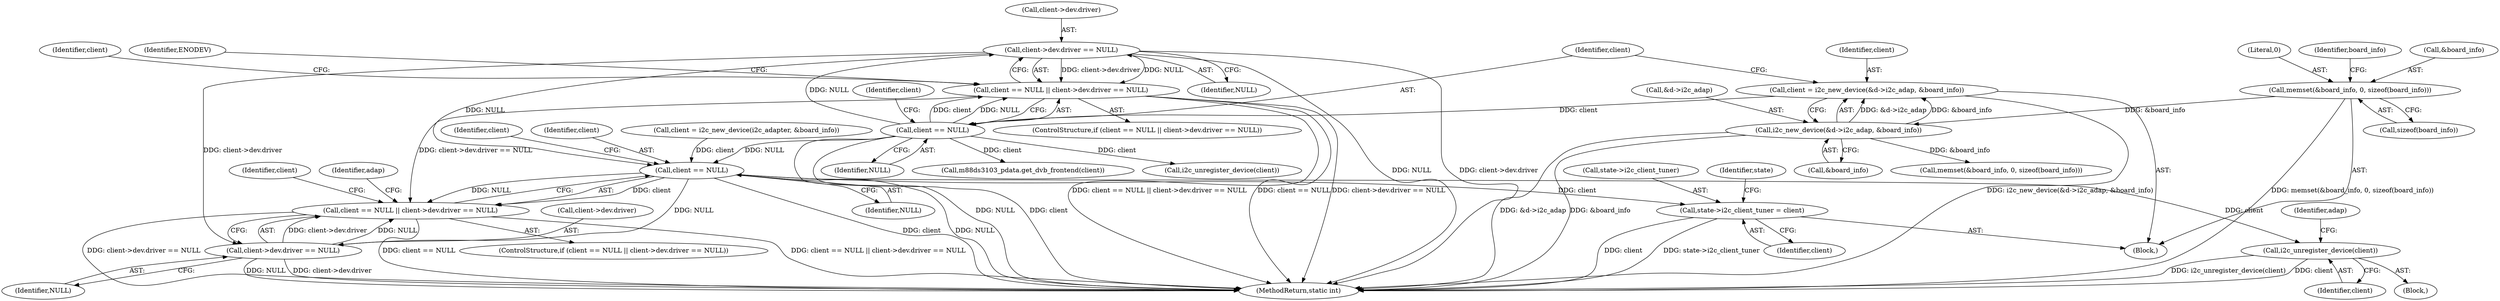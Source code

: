 digraph "0_linux_606142af57dad981b78707234cfbd15f9f7b7125_4@pointer" {
"1000406" [label="(Call,client->dev.driver == NULL)"];
"1000403" [label="(Call,client == NULL)"];
"1000392" [label="(Call,client = i2c_new_device(&d->i2c_adap, &board_info))"];
"1000394" [label="(Call,i2c_new_device(&d->i2c_adap, &board_info))"];
"1000367" [label="(Call,memset(&board_info, 0, sizeof(board_info)))"];
"1000402" [label="(Call,client == NULL || client->dev.driver == NULL)"];
"1000494" [label="(Call,client == NULL || client->dev.driver == NULL)"];
"1000495" [label="(Call,client == NULL)"];
"1000498" [label="(Call,client->dev.driver == NULL)"];
"1000528" [label="(Call,i2c_unregister_device(client))"];
"1000566" [label="(Call,state->i2c_client_tuner = client)"];
"1000529" [label="(Identifier,client)"];
"1000371" [label="(Call,sizeof(board_info))"];
"1000399" [label="(Call,&board_info)"];
"1000368" [label="(Call,&board_info)"];
"1000573" [label="(Identifier,state)"];
"1000570" [label="(Identifier,client)"];
"1000440" [label="(Call,m88ds3103_pdata.get_dvb_frontend(client))"];
"1000501" [label="(Identifier,client)"];
"1000528" [label="(Call,i2c_unregister_device(client))"];
"1000401" [label="(ControlStructure,if (client == NULL || client->dev.driver == NULL))"];
"1000523" [label="(Identifier,client)"];
"1000499" [label="(Call,client->dev.driver)"];
"1000402" [label="(Call,client == NULL || client->dev.driver == NULL)"];
"1000496" [label="(Identifier,client)"];
"1000504" [label="(Identifier,NULL)"];
"1000527" [label="(Block,)"];
"1000394" [label="(Call,i2c_new_device(&d->i2c_adap, &board_info))"];
"1000367" [label="(Call,memset(&board_info, 0, sizeof(board_info)))"];
"1000395" [label="(Call,&d->i2c_adap)"];
"1000409" [label="(Identifier,client)"];
"1000422" [label="(Identifier,client)"];
"1000493" [label="(ControlStructure,if (client == NULL || client->dev.driver == NULL))"];
"1000497" [label="(Identifier,NULL)"];
"1000427" [label="(Call,i2c_unregister_device(client))"];
"1000510" [label="(Identifier,adap)"];
"1000406" [label="(Call,client->dev.driver == NULL)"];
"1000405" [label="(Identifier,NULL)"];
"1000404" [label="(Identifier,client)"];
"1000566" [label="(Call,state->i2c_client_tuner = client)"];
"1000494" [label="(Call,client == NULL || client->dev.driver == NULL)"];
"1000462" [label="(Call,memset(&board_info, 0, sizeof(board_info)))"];
"1000534" [label="(Identifier,adap)"];
"1000412" [label="(Identifier,NULL)"];
"1000487" [label="(Call,client = i2c_new_device(i2c_adapter, &board_info))"];
"1000392" [label="(Call,client = i2c_new_device(&d->i2c_adap, &board_info))"];
"1000606" [label="(MethodReturn,static int)"];
"1000498" [label="(Call,client->dev.driver == NULL)"];
"1000370" [label="(Literal,0)"];
"1000495" [label="(Call,client == NULL)"];
"1000106" [label="(Block,)"];
"1000393" [label="(Identifier,client)"];
"1000407" [label="(Call,client->dev.driver)"];
"1000567" [label="(Call,state->i2c_client_tuner)"];
"1000375" [label="(Identifier,board_info)"];
"1000415" [label="(Identifier,ENODEV)"];
"1000403" [label="(Call,client == NULL)"];
"1000406" -> "1000402"  [label="AST: "];
"1000406" -> "1000412"  [label="CFG: "];
"1000407" -> "1000406"  [label="AST: "];
"1000412" -> "1000406"  [label="AST: "];
"1000402" -> "1000406"  [label="CFG: "];
"1000406" -> "1000606"  [label="DDG: NULL"];
"1000406" -> "1000606"  [label="DDG: client->dev.driver"];
"1000406" -> "1000402"  [label="DDG: client->dev.driver"];
"1000406" -> "1000402"  [label="DDG: NULL"];
"1000403" -> "1000406"  [label="DDG: NULL"];
"1000406" -> "1000495"  [label="DDG: NULL"];
"1000406" -> "1000498"  [label="DDG: client->dev.driver"];
"1000403" -> "1000402"  [label="AST: "];
"1000403" -> "1000405"  [label="CFG: "];
"1000404" -> "1000403"  [label="AST: "];
"1000405" -> "1000403"  [label="AST: "];
"1000409" -> "1000403"  [label="CFG: "];
"1000402" -> "1000403"  [label="CFG: "];
"1000403" -> "1000606"  [label="DDG: NULL"];
"1000403" -> "1000606"  [label="DDG: client"];
"1000403" -> "1000402"  [label="DDG: client"];
"1000403" -> "1000402"  [label="DDG: NULL"];
"1000392" -> "1000403"  [label="DDG: client"];
"1000403" -> "1000427"  [label="DDG: client"];
"1000403" -> "1000440"  [label="DDG: client"];
"1000403" -> "1000495"  [label="DDG: NULL"];
"1000392" -> "1000106"  [label="AST: "];
"1000392" -> "1000394"  [label="CFG: "];
"1000393" -> "1000392"  [label="AST: "];
"1000394" -> "1000392"  [label="AST: "];
"1000404" -> "1000392"  [label="CFG: "];
"1000392" -> "1000606"  [label="DDG: i2c_new_device(&d->i2c_adap, &board_info)"];
"1000394" -> "1000392"  [label="DDG: &d->i2c_adap"];
"1000394" -> "1000392"  [label="DDG: &board_info"];
"1000394" -> "1000399"  [label="CFG: "];
"1000395" -> "1000394"  [label="AST: "];
"1000399" -> "1000394"  [label="AST: "];
"1000394" -> "1000606"  [label="DDG: &board_info"];
"1000394" -> "1000606"  [label="DDG: &d->i2c_adap"];
"1000367" -> "1000394"  [label="DDG: &board_info"];
"1000394" -> "1000462"  [label="DDG: &board_info"];
"1000367" -> "1000106"  [label="AST: "];
"1000367" -> "1000371"  [label="CFG: "];
"1000368" -> "1000367"  [label="AST: "];
"1000370" -> "1000367"  [label="AST: "];
"1000371" -> "1000367"  [label="AST: "];
"1000375" -> "1000367"  [label="CFG: "];
"1000367" -> "1000606"  [label="DDG: memset(&board_info, 0, sizeof(board_info))"];
"1000402" -> "1000401"  [label="AST: "];
"1000415" -> "1000402"  [label="CFG: "];
"1000422" -> "1000402"  [label="CFG: "];
"1000402" -> "1000606"  [label="DDG: client == NULL || client->dev.driver == NULL"];
"1000402" -> "1000606"  [label="DDG: client == NULL"];
"1000402" -> "1000606"  [label="DDG: client->dev.driver == NULL"];
"1000402" -> "1000494"  [label="DDG: client->dev.driver == NULL"];
"1000494" -> "1000493"  [label="AST: "];
"1000494" -> "1000495"  [label="CFG: "];
"1000494" -> "1000498"  [label="CFG: "];
"1000495" -> "1000494"  [label="AST: "];
"1000498" -> "1000494"  [label="AST: "];
"1000510" -> "1000494"  [label="CFG: "];
"1000523" -> "1000494"  [label="CFG: "];
"1000494" -> "1000606"  [label="DDG: client == NULL || client->dev.driver == NULL"];
"1000494" -> "1000606"  [label="DDG: client->dev.driver == NULL"];
"1000494" -> "1000606"  [label="DDG: client == NULL"];
"1000495" -> "1000494"  [label="DDG: client"];
"1000495" -> "1000494"  [label="DDG: NULL"];
"1000498" -> "1000494"  [label="DDG: client->dev.driver"];
"1000498" -> "1000494"  [label="DDG: NULL"];
"1000495" -> "1000497"  [label="CFG: "];
"1000496" -> "1000495"  [label="AST: "];
"1000497" -> "1000495"  [label="AST: "];
"1000501" -> "1000495"  [label="CFG: "];
"1000495" -> "1000606"  [label="DDG: client"];
"1000495" -> "1000606"  [label="DDG: NULL"];
"1000487" -> "1000495"  [label="DDG: client"];
"1000495" -> "1000498"  [label="DDG: NULL"];
"1000495" -> "1000528"  [label="DDG: client"];
"1000495" -> "1000566"  [label="DDG: client"];
"1000498" -> "1000504"  [label="CFG: "];
"1000499" -> "1000498"  [label="AST: "];
"1000504" -> "1000498"  [label="AST: "];
"1000498" -> "1000606"  [label="DDG: client->dev.driver"];
"1000498" -> "1000606"  [label="DDG: NULL"];
"1000528" -> "1000527"  [label="AST: "];
"1000528" -> "1000529"  [label="CFG: "];
"1000529" -> "1000528"  [label="AST: "];
"1000534" -> "1000528"  [label="CFG: "];
"1000528" -> "1000606"  [label="DDG: i2c_unregister_device(client)"];
"1000528" -> "1000606"  [label="DDG: client"];
"1000566" -> "1000106"  [label="AST: "];
"1000566" -> "1000570"  [label="CFG: "];
"1000567" -> "1000566"  [label="AST: "];
"1000570" -> "1000566"  [label="AST: "];
"1000573" -> "1000566"  [label="CFG: "];
"1000566" -> "1000606"  [label="DDG: state->i2c_client_tuner"];
"1000566" -> "1000606"  [label="DDG: client"];
}
